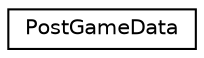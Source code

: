 digraph "Jerarquia Gràfica de la Classe"
{
 // INTERACTIVE_SVG=YES
 // LATEX_PDF_SIZE
  edge [fontname="Helvetica",fontsize="10",labelfontname="Helvetica",labelfontsize="10"];
  node [fontname="Helvetica",fontsize="10",shape=record];
  rankdir="LR";
  Node0 [label="PostGameData",height=0.2,width=0.4,color="black", fillcolor="white", style="filled",URL="$class_post_game_data.html",tooltip=" "];
}
